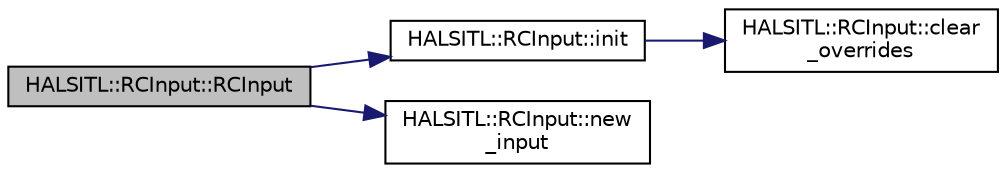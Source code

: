 digraph "HALSITL::RCInput::RCInput"
{
 // INTERACTIVE_SVG=YES
  edge [fontname="Helvetica",fontsize="10",labelfontname="Helvetica",labelfontsize="10"];
  node [fontname="Helvetica",fontsize="10",shape=record];
  rankdir="LR";
  Node1 [label="HALSITL::RCInput::RCInput",height=0.2,width=0.4,color="black", fillcolor="grey75", style="filled", fontcolor="black"];
  Node1 -> Node2 [color="midnightblue",fontsize="10",style="solid",fontname="Helvetica"];
  Node2 [label="HALSITL::RCInput::init",height=0.2,width=0.4,color="black", fillcolor="white", style="filled",URL="$classHALSITL_1_1RCInput.html#a5164972235059f01f832b9da3e360c42"];
  Node2 -> Node3 [color="midnightblue",fontsize="10",style="solid",fontname="Helvetica"];
  Node3 [label="HALSITL::RCInput::clear\l_overrides",height=0.2,width=0.4,color="black", fillcolor="white", style="filled",URL="$classHALSITL_1_1RCInput.html#ac78b8d61c43adbbbe02936b9a28f42b7"];
  Node1 -> Node4 [color="midnightblue",fontsize="10",style="solid",fontname="Helvetica"];
  Node4 [label="HALSITL::RCInput::new\l_input",height=0.2,width=0.4,color="black", fillcolor="white", style="filled",URL="$classHALSITL_1_1RCInput.html#a14d7ab14264ab1c2ee903964eec8502a"];
}
